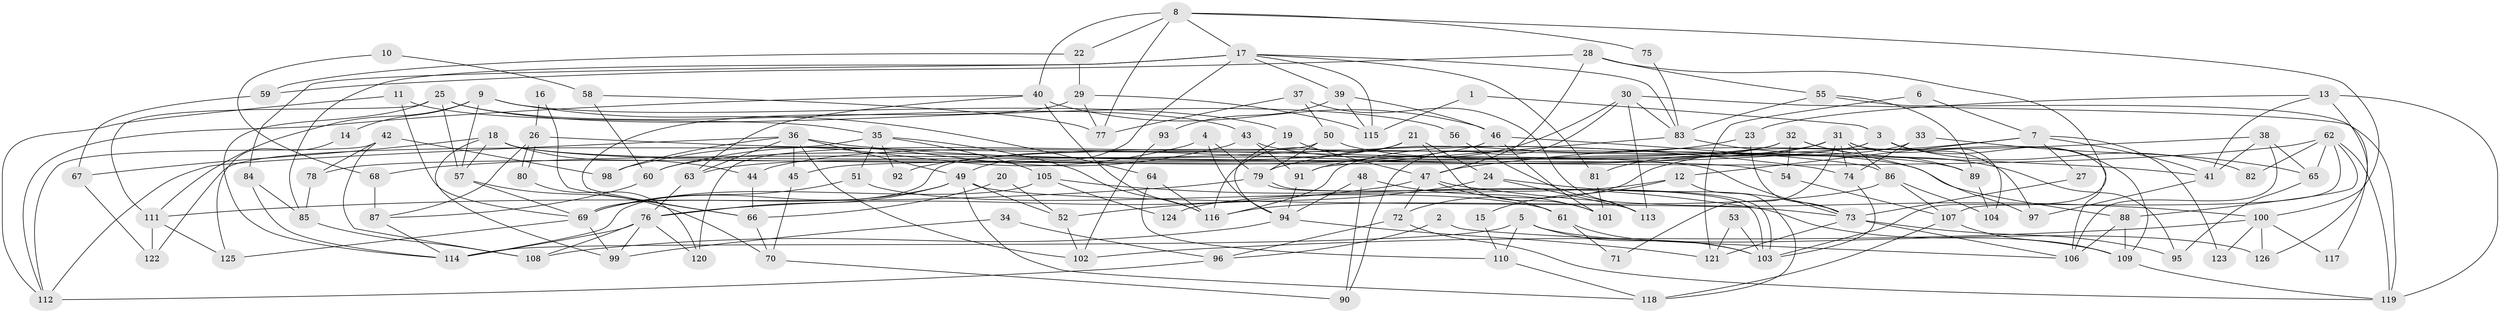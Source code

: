 // Generated by graph-tools (version 1.1) at 2025/26/03/09/25 03:26:17]
// undirected, 126 vertices, 252 edges
graph export_dot {
graph [start="1"]
  node [color=gray90,style=filled];
  1;
  2;
  3;
  4;
  5;
  6;
  7;
  8;
  9;
  10;
  11;
  12;
  13;
  14;
  15;
  16;
  17;
  18;
  19;
  20;
  21;
  22;
  23;
  24;
  25;
  26;
  27;
  28;
  29;
  30;
  31;
  32;
  33;
  34;
  35;
  36;
  37;
  38;
  39;
  40;
  41;
  42;
  43;
  44;
  45;
  46;
  47;
  48;
  49;
  50;
  51;
  52;
  53;
  54;
  55;
  56;
  57;
  58;
  59;
  60;
  61;
  62;
  63;
  64;
  65;
  66;
  67;
  68;
  69;
  70;
  71;
  72;
  73;
  74;
  75;
  76;
  77;
  78;
  79;
  80;
  81;
  82;
  83;
  84;
  85;
  86;
  87;
  88;
  89;
  90;
  91;
  92;
  93;
  94;
  95;
  96;
  97;
  98;
  99;
  100;
  101;
  102;
  103;
  104;
  105;
  106;
  107;
  108;
  109;
  110;
  111;
  112;
  113;
  114;
  115;
  116;
  117;
  118;
  119;
  120;
  121;
  122;
  123;
  124;
  125;
  126;
  1 -- 3;
  1 -- 115;
  2 -- 106;
  2 -- 96;
  3 -- 78;
  3 -- 109;
  3 -- 69;
  3 -- 82;
  3 -- 104;
  4 -- 94;
  4 -- 79;
  4 -- 98;
  5 -- 103;
  5 -- 114;
  5 -- 110;
  5 -- 126;
  6 -- 121;
  6 -- 7;
  7 -- 72;
  7 -- 41;
  7 -- 12;
  7 -- 27;
  7 -- 123;
  8 -- 100;
  8 -- 40;
  8 -- 17;
  8 -- 22;
  8 -- 75;
  8 -- 77;
  9 -- 57;
  9 -- 111;
  9 -- 14;
  9 -- 19;
  9 -- 64;
  10 -- 68;
  10 -- 58;
  11 -- 69;
  11 -- 112;
  11 -- 35;
  12 -- 118;
  12 -- 15;
  12 -- 124;
  13 -- 41;
  13 -- 119;
  13 -- 23;
  13 -- 126;
  14 -- 125;
  15 -- 110;
  16 -- 26;
  16 -- 66;
  17 -- 84;
  17 -- 39;
  17 -- 49;
  17 -- 81;
  17 -- 83;
  17 -- 85;
  17 -- 115;
  18 -- 67;
  18 -- 54;
  18 -- 44;
  18 -- 57;
  18 -- 73;
  18 -- 99;
  19 -- 47;
  19 -- 94;
  20 -- 66;
  20 -- 52;
  21 -- 60;
  21 -- 116;
  21 -- 24;
  21 -- 101;
  22 -- 29;
  22 -- 59;
  23 -- 73;
  23 -- 79;
  24 -- 52;
  24 -- 73;
  24 -- 113;
  25 -- 57;
  25 -- 43;
  25 -- 56;
  25 -- 111;
  25 -- 114;
  26 -- 80;
  26 -- 80;
  26 -- 41;
  26 -- 87;
  27 -- 73;
  28 -- 55;
  28 -- 47;
  28 -- 59;
  28 -- 103;
  29 -- 77;
  29 -- 115;
  29 -- 66;
  30 -- 90;
  30 -- 119;
  30 -- 83;
  30 -- 91;
  30 -- 113;
  31 -- 81;
  31 -- 74;
  31 -- 71;
  31 -- 86;
  31 -- 92;
  31 -- 97;
  31 -- 106;
  32 -- 45;
  32 -- 95;
  32 -- 44;
  32 -- 54;
  32 -- 89;
  33 -- 65;
  33 -- 74;
  33 -- 116;
  34 -- 99;
  34 -- 96;
  35 -- 116;
  35 -- 51;
  35 -- 92;
  35 -- 105;
  35 -- 122;
  36 -- 49;
  36 -- 98;
  36 -- 45;
  36 -- 63;
  36 -- 74;
  36 -- 102;
  36 -- 112;
  37 -- 50;
  37 -- 113;
  37 -- 77;
  38 -- 106;
  38 -- 47;
  38 -- 41;
  38 -- 65;
  39 -- 46;
  39 -- 93;
  39 -- 115;
  40 -- 63;
  40 -- 46;
  40 -- 112;
  40 -- 116;
  41 -- 97;
  42 -- 108;
  42 -- 112;
  42 -- 78;
  42 -- 98;
  43 -- 91;
  43 -- 88;
  43 -- 60;
  44 -- 66;
  45 -- 70;
  46 -- 86;
  46 -- 63;
  46 -- 101;
  47 -- 61;
  47 -- 76;
  47 -- 72;
  47 -- 100;
  48 -- 94;
  48 -- 101;
  48 -- 90;
  49 -- 73;
  49 -- 52;
  49 -- 69;
  49 -- 76;
  49 -- 118;
  50 -- 89;
  50 -- 79;
  50 -- 120;
  51 -- 69;
  51 -- 61;
  52 -- 102;
  53 -- 103;
  53 -- 121;
  54 -- 107;
  55 -- 83;
  55 -- 89;
  55 -- 117;
  56 -- 113;
  57 -- 69;
  57 -- 70;
  58 -- 60;
  58 -- 77;
  59 -- 67;
  60 -- 87;
  61 -- 103;
  61 -- 71;
  62 -- 88;
  62 -- 107;
  62 -- 65;
  62 -- 68;
  62 -- 82;
  62 -- 119;
  63 -- 76;
  64 -- 116;
  64 -- 110;
  65 -- 95;
  66 -- 70;
  67 -- 122;
  68 -- 87;
  69 -- 99;
  69 -- 125;
  70 -- 90;
  72 -- 119;
  72 -- 96;
  73 -- 95;
  73 -- 106;
  73 -- 121;
  74 -- 103;
  75 -- 83;
  76 -- 99;
  76 -- 108;
  76 -- 114;
  76 -- 120;
  78 -- 85;
  79 -- 103;
  79 -- 103;
  79 -- 111;
  80 -- 120;
  81 -- 101;
  83 -- 91;
  83 -- 97;
  84 -- 114;
  84 -- 85;
  85 -- 108;
  86 -- 116;
  86 -- 104;
  86 -- 107;
  87 -- 114;
  88 -- 109;
  88 -- 106;
  89 -- 104;
  91 -- 94;
  93 -- 102;
  94 -- 108;
  94 -- 121;
  96 -- 112;
  100 -- 126;
  100 -- 102;
  100 -- 117;
  100 -- 123;
  105 -- 114;
  105 -- 109;
  105 -- 124;
  107 -- 118;
  107 -- 109;
  109 -- 119;
  110 -- 118;
  111 -- 122;
  111 -- 125;
}
